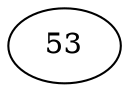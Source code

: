 digraph REDBLACKTREE {
53 [label=53,color=black];
}
digraph REDBLACKTREE {
53 [label=53,color=black];
53 -> 67;
67 [label=67,color=red];
}
digraph REDBLACKTREE {
53 [label=53,color=black];
53 -> 36 ;
53 -> 67;
67 [label=67,color=red];
36 [label=36,color=red];
}
digraph REDBLACKTREE {
53 [label=53,color=black];
53 -> 36 ;
53 -> 67;
67 [label=67,color=black];
36 [label=36,color=black];
36 -> 3 ;
3 [label=3,color=red];
}
digraph REDBLACKTREE {
53 [label=53,color=black];
53 -> 36 ;
53 -> 67;
67 [label=67,color=black];
67 -> 99;
99 [label=99,color=red];
36 [label=36,color=black];
36 -> 3 ;
3 [label=3,color=red];
}
digraph REDBLACKTREE {
53 [label=53,color=black];
53 -> 36 ;
53 -> 67;
67 [label=67,color=black];
67 -> 62 ;
67 -> 99;
99 [label=99,color=red];
62 [label=62,color=red];
36 [label=36,color=black];
36 -> 3 ;
3 [label=3,color=red];
}
digraph REDBLACKTREE {
53 [label=53,color=black];
53 -> 36 ;
53 -> 67;
67 [label=67,color=black];
67 -> 62 ;
67 -> 99;
99 [label=99,color=red];
62 [label=62,color=red];
36 [label=36,color=black];
36 -> 3 ;
36 -> 41;
41 [label=41,color=red];
3 [label=3,color=red];
}
digraph REDBLACKTREE {
53 [label=53,color=black];
53 -> 36 ;
53 -> 67;
67 [label=67,color=black];
67 -> 62 ;
67 -> 99;
99 [label=99,color=red];
62 [label=62,color=red];
36 [label=36,color=red];
36 -> 3 ;
36 -> 41;
41 [label=41,color=black];
41 -> 51;
51 [label=51,color=red];
3 [label=3,color=black];
}
digraph REDBLACKTREE {
53 [label=53,color=black];
53 -> 36 ;
53 -> 67;
67 [label=67,color=black];
67 -> 62 ;
67 -> 99;
99 [label=99,color=red];
62 [label=62,color=red];
36 [label=36,color=red];
36 -> 3 ;
36 -> 41;
41 [label=41,color=black];
41 -> 51;
51 [label=51,color=red];
3 [label=3,color=black];
3 -> 10;
10 [label=10,color=red];
}
digraph REDBLACKTREE {
53 [label=53,color=black];
53 -> 36 ;
53 -> 67;
67 [label=67,color=red];
67 -> 62 ;
67 -> 99;
99 [label=99,color=black];
99 -> 85 ;
85 [label=85,color=red];
62 [label=62,color=black];
36 [label=36,color=red];
36 -> 3 ;
36 -> 41;
41 [label=41,color=black];
41 -> 51;
51 [label=51,color=red];
3 [label=3,color=black];
3 -> 10;
10 [label=10,color=red];
}
